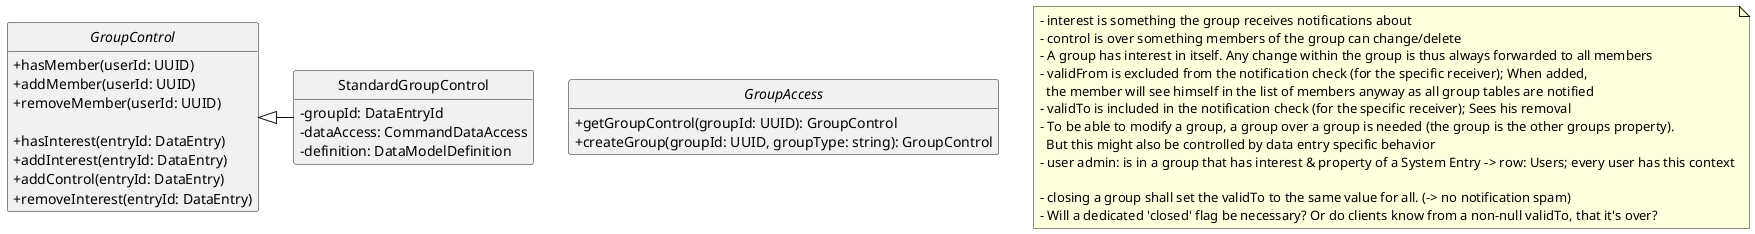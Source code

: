 @startuml
skinparam classAttributeIconSize 0
hide empty members
hide circle

interface GroupControl {
   + hasMember(userId: UUID)   
   + addMember(userId: UUID)
   + removeMember(userId: UUID)
   
   + hasInterest(entryId: DataEntry)
   + addInterest(entryId: DataEntry)
   + addControl(entryId: DataEntry)
   + removeInterest(entryId: DataEntry)
}

class StandardGroupControl {
   - groupId: DataEntryId
   - dataAccess: CommandDataAccess
   - definition: DataModelDefinition
}

interface GroupAccess {
   + getGroupControl(groupId: UUID): GroupControl
   + createGroup(groupId: UUID, groupType: string): GroupControl
}

GroupControl <|-right- StandardGroupControl

note as Notes
- interest is something the group receives notifications about
- control is over something members of the group can change/delete
- A group has interest in itself. Any change within the group is thus always forwarded to all members
- validFrom is excluded from the notification check (for the specific receiver); When added,
  the member will see himself in the list of members anyway as all group tables are notified
- validTo is included in the notification check (for the specific receiver); Sees his removal
- To be able to modify a group, a group over a group is needed (the group is the other groups property).
  But this might also be controlled by data entry specific behavior 
- user admin: is in a group that has interest & property of a System Entry -> row: Users; every user has this context

- closing a group shall set the validTo to the same value for all. (-> no notification spam)
- Will a dedicated 'closed' flag be necessary? Or do clients know from a non-null validTo, that it's over?
end note

@enduml

